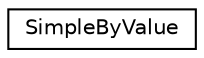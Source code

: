 digraph "Graphical Class Hierarchy"
{
  edge [fontname="Helvetica",fontsize="10",labelfontname="Helvetica",labelfontsize="10"];
  node [fontname="Helvetica",fontsize="10",shape=record];
  rankdir="LR";
  Node1 [label="SimpleByValue",height=0.2,width=0.4,color="black", fillcolor="white", style="filled",URL="$class_simple_by_value.html"];
}
